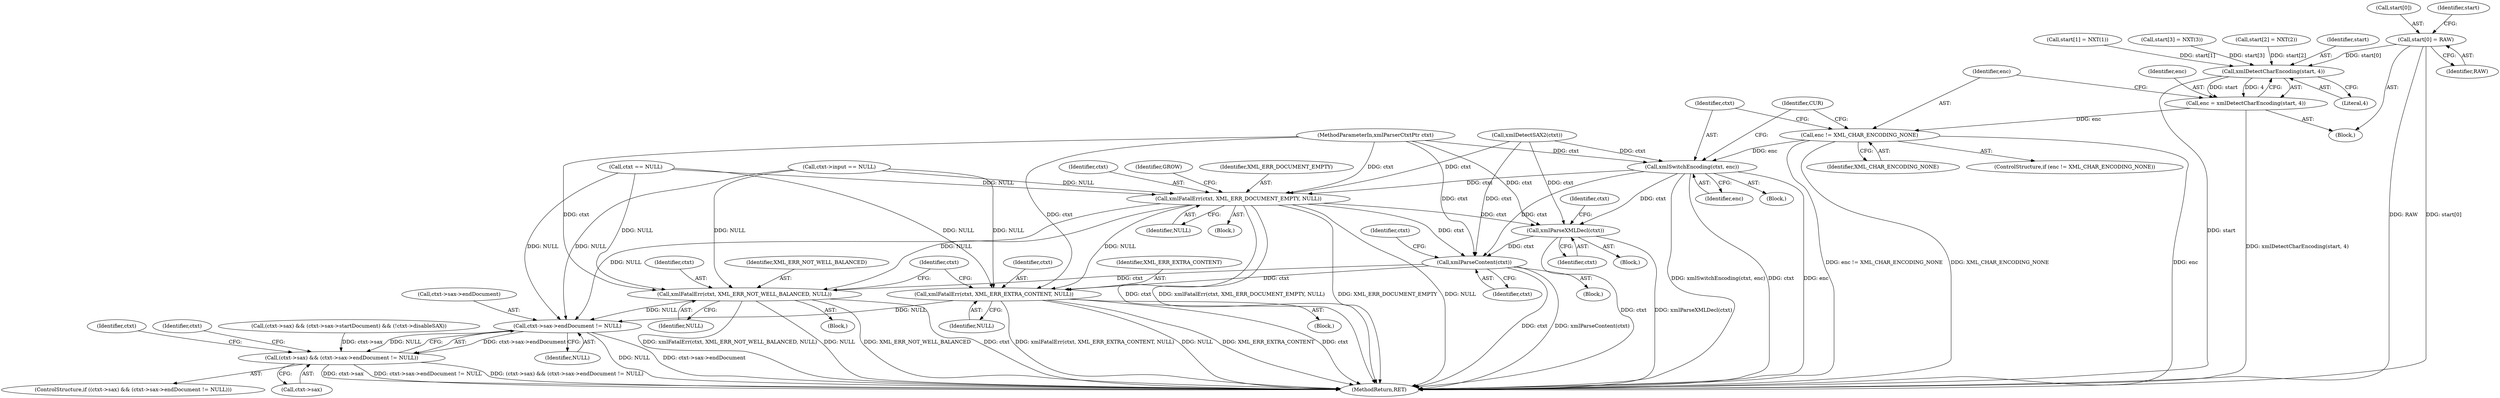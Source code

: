digraph "0_Chrome_d0947db40187f4708c58e64cbd6013faf9eddeed_21@array" {
"1000160" [label="(Call,start[0] = RAW)"];
"1000185" [label="(Call,xmlDetectCharEncoding(start, 4))"];
"1000183" [label="(Call,enc = xmlDetectCharEncoding(start, 4))"];
"1000189" [label="(Call,enc != XML_CHAR_ENCODING_NONE)"];
"1000193" [label="(Call,xmlSwitchEncoding(ctxt, enc))"];
"1000201" [label="(Call,xmlFatalErr(ctxt, XML_ERR_DOCUMENT_EMPTY, NULL))"];
"1000219" [label="(Call,xmlParseXMLDecl(ctxt))"];
"1000288" [label="(Call,xmlParseContent(ctxt))"];
"1000309" [label="(Call,xmlFatalErr(ctxt, XML_ERR_NOT_WELL_BALANCED, NULL))"];
"1000328" [label="(Call,ctxt->sax->endDocument != NULL)"];
"1000324" [label="(Call,(ctxt->sax) && (ctxt->sax->endDocument != NULL))"];
"1000319" [label="(Call,xmlFatalErr(ctxt, XML_ERR_EXTRA_CONTENT, NULL))"];
"1000204" [label="(Identifier,NULL)"];
"1000161" [label="(Call,start[0])"];
"1000164" [label="(Identifier,RAW)"];
"1000311" [label="(Identifier,XML_ERR_NOT_WELL_BALANCED)"];
"1000165" [label="(Call,start[1] = NXT(1))"];
"1000160" [label="(Call,start[0] = RAW)"];
"1000159" [label="(Block,)"];
"1000191" [label="(Identifier,XML_CHAR_ENCODING_NONE)"];
"1000183" [label="(Call,enc = xmlDetectCharEncoding(start, 4))"];
"1000203" [label="(Identifier,XML_ERR_DOCUMENT_EMPTY)"];
"1000195" [label="(Identifier,enc)"];
"1000201" [label="(Call,xmlFatalErr(ctxt, XML_ERR_DOCUMENT_EMPTY, NULL))"];
"1000202" [label="(Identifier,ctxt)"];
"1000193" [label="(Call,xmlSwitchEncoding(ctxt, enc))"];
"1000328" [label="(Call,ctxt->sax->endDocument != NULL)"];
"1000342" [label="(Identifier,ctxt)"];
"1000219" [label="(Call,xmlParseXMLDecl(ctxt))"];
"1000194" [label="(Identifier,ctxt)"];
"1000218" [label="(Block,)"];
"1000289" [label="(Identifier,ctxt)"];
"1000198" [label="(Identifier,CUR)"];
"1000177" [label="(Call,start[3] = NXT(3))"];
"1000323" [label="(ControlStructure,if ((ctxt->sax) && (ctxt->sax->endDocument != NULL)))"];
"1000337" [label="(Identifier,ctxt)"];
"1000114" [label="(Call,ctxt == NULL)"];
"1000220" [label="(Identifier,ctxt)"];
"1000224" [label="(Identifier,ctxt)"];
"1000293" [label="(Identifier,ctxt)"];
"1000310" [label="(Identifier,ctxt)"];
"1000334" [label="(Identifier,NULL)"];
"1000200" [label="(Block,)"];
"1000189" [label="(Call,enc != XML_CHAR_ENCODING_NONE)"];
"1000312" [label="(Identifier,NULL)"];
"1000190" [label="(Identifier,enc)"];
"1000205" [label="(Identifier,GROW)"];
"1000241" [label="(Call,(ctxt->sax) && (ctxt->sax->startDocument) && (!ctxt->disableSAX))"];
"1000319" [label="(Call,xmlFatalErr(ctxt, XML_ERR_EXTRA_CONTENT, NULL))"];
"1000167" [label="(Identifier,start)"];
"1000188" [label="(ControlStructure,if (enc != XML_CHAR_ENCODING_NONE))"];
"1000109" [label="(Block,)"];
"1000187" [label="(Literal,4)"];
"1000126" [label="(Call,xmlDetectSAX2(ctxt))"];
"1000308" [label="(Block,)"];
"1000192" [label="(Block,)"];
"1000309" [label="(Call,xmlFatalErr(ctxt, XML_ERR_NOT_WELL_BALANCED, NULL))"];
"1000184" [label="(Identifier,enc)"];
"1000185" [label="(Call,xmlDetectCharEncoding(start, 4))"];
"1000288" [label="(Call,xmlParseContent(ctxt))"];
"1000117" [label="(Call,ctxt->input == NULL)"];
"1000324" [label="(Call,(ctxt->sax) && (ctxt->sax->endDocument != NULL))"];
"1000325" [label="(Call,ctxt->sax)"];
"1000318" [label="(Block,)"];
"1000108" [label="(MethodParameterIn,xmlParserCtxtPtr ctxt)"];
"1000320" [label="(Identifier,ctxt)"];
"1000321" [label="(Identifier,XML_ERR_EXTRA_CONTENT)"];
"1000329" [label="(Call,ctxt->sax->endDocument)"];
"1000349" [label="(MethodReturn,RET)"];
"1000171" [label="(Call,start[2] = NXT(2))"];
"1000322" [label="(Identifier,NULL)"];
"1000186" [label="(Identifier,start)"];
"1000326" [label="(Identifier,ctxt)"];
"1000160" -> "1000159"  [label="AST: "];
"1000160" -> "1000164"  [label="CFG: "];
"1000161" -> "1000160"  [label="AST: "];
"1000164" -> "1000160"  [label="AST: "];
"1000167" -> "1000160"  [label="CFG: "];
"1000160" -> "1000349"  [label="DDG: RAW"];
"1000160" -> "1000349"  [label="DDG: start[0]"];
"1000160" -> "1000185"  [label="DDG: start[0]"];
"1000185" -> "1000183"  [label="AST: "];
"1000185" -> "1000187"  [label="CFG: "];
"1000186" -> "1000185"  [label="AST: "];
"1000187" -> "1000185"  [label="AST: "];
"1000183" -> "1000185"  [label="CFG: "];
"1000185" -> "1000349"  [label="DDG: start"];
"1000185" -> "1000183"  [label="DDG: start"];
"1000185" -> "1000183"  [label="DDG: 4"];
"1000177" -> "1000185"  [label="DDG: start[3]"];
"1000171" -> "1000185"  [label="DDG: start[2]"];
"1000165" -> "1000185"  [label="DDG: start[1]"];
"1000183" -> "1000159"  [label="AST: "];
"1000184" -> "1000183"  [label="AST: "];
"1000190" -> "1000183"  [label="CFG: "];
"1000183" -> "1000349"  [label="DDG: xmlDetectCharEncoding(start, 4)"];
"1000183" -> "1000189"  [label="DDG: enc"];
"1000189" -> "1000188"  [label="AST: "];
"1000189" -> "1000191"  [label="CFG: "];
"1000190" -> "1000189"  [label="AST: "];
"1000191" -> "1000189"  [label="AST: "];
"1000194" -> "1000189"  [label="CFG: "];
"1000198" -> "1000189"  [label="CFG: "];
"1000189" -> "1000349"  [label="DDG: enc"];
"1000189" -> "1000349"  [label="DDG: enc != XML_CHAR_ENCODING_NONE"];
"1000189" -> "1000349"  [label="DDG: XML_CHAR_ENCODING_NONE"];
"1000189" -> "1000193"  [label="DDG: enc"];
"1000193" -> "1000192"  [label="AST: "];
"1000193" -> "1000195"  [label="CFG: "];
"1000194" -> "1000193"  [label="AST: "];
"1000195" -> "1000193"  [label="AST: "];
"1000198" -> "1000193"  [label="CFG: "];
"1000193" -> "1000349"  [label="DDG: ctxt"];
"1000193" -> "1000349"  [label="DDG: enc"];
"1000193" -> "1000349"  [label="DDG: xmlSwitchEncoding(ctxt, enc)"];
"1000126" -> "1000193"  [label="DDG: ctxt"];
"1000108" -> "1000193"  [label="DDG: ctxt"];
"1000193" -> "1000201"  [label="DDG: ctxt"];
"1000193" -> "1000219"  [label="DDG: ctxt"];
"1000193" -> "1000288"  [label="DDG: ctxt"];
"1000201" -> "1000200"  [label="AST: "];
"1000201" -> "1000204"  [label="CFG: "];
"1000202" -> "1000201"  [label="AST: "];
"1000203" -> "1000201"  [label="AST: "];
"1000204" -> "1000201"  [label="AST: "];
"1000205" -> "1000201"  [label="CFG: "];
"1000201" -> "1000349"  [label="DDG: xmlFatalErr(ctxt, XML_ERR_DOCUMENT_EMPTY, NULL)"];
"1000201" -> "1000349"  [label="DDG: XML_ERR_DOCUMENT_EMPTY"];
"1000201" -> "1000349"  [label="DDG: NULL"];
"1000201" -> "1000349"  [label="DDG: ctxt"];
"1000126" -> "1000201"  [label="DDG: ctxt"];
"1000108" -> "1000201"  [label="DDG: ctxt"];
"1000117" -> "1000201"  [label="DDG: NULL"];
"1000114" -> "1000201"  [label="DDG: NULL"];
"1000201" -> "1000219"  [label="DDG: ctxt"];
"1000201" -> "1000288"  [label="DDG: ctxt"];
"1000201" -> "1000309"  [label="DDG: NULL"];
"1000201" -> "1000319"  [label="DDG: NULL"];
"1000201" -> "1000328"  [label="DDG: NULL"];
"1000219" -> "1000218"  [label="AST: "];
"1000219" -> "1000220"  [label="CFG: "];
"1000220" -> "1000219"  [label="AST: "];
"1000224" -> "1000219"  [label="CFG: "];
"1000219" -> "1000349"  [label="DDG: xmlParseXMLDecl(ctxt)"];
"1000219" -> "1000349"  [label="DDG: ctxt"];
"1000126" -> "1000219"  [label="DDG: ctxt"];
"1000108" -> "1000219"  [label="DDG: ctxt"];
"1000219" -> "1000288"  [label="DDG: ctxt"];
"1000288" -> "1000109"  [label="AST: "];
"1000288" -> "1000289"  [label="CFG: "];
"1000289" -> "1000288"  [label="AST: "];
"1000293" -> "1000288"  [label="CFG: "];
"1000288" -> "1000349"  [label="DDG: ctxt"];
"1000288" -> "1000349"  [label="DDG: xmlParseContent(ctxt)"];
"1000126" -> "1000288"  [label="DDG: ctxt"];
"1000108" -> "1000288"  [label="DDG: ctxt"];
"1000288" -> "1000309"  [label="DDG: ctxt"];
"1000288" -> "1000319"  [label="DDG: ctxt"];
"1000309" -> "1000308"  [label="AST: "];
"1000309" -> "1000312"  [label="CFG: "];
"1000310" -> "1000309"  [label="AST: "];
"1000311" -> "1000309"  [label="AST: "];
"1000312" -> "1000309"  [label="AST: "];
"1000326" -> "1000309"  [label="CFG: "];
"1000309" -> "1000349"  [label="DDG: ctxt"];
"1000309" -> "1000349"  [label="DDG: xmlFatalErr(ctxt, XML_ERR_NOT_WELL_BALANCED, NULL)"];
"1000309" -> "1000349"  [label="DDG: NULL"];
"1000309" -> "1000349"  [label="DDG: XML_ERR_NOT_WELL_BALANCED"];
"1000108" -> "1000309"  [label="DDG: ctxt"];
"1000117" -> "1000309"  [label="DDG: NULL"];
"1000114" -> "1000309"  [label="DDG: NULL"];
"1000309" -> "1000328"  [label="DDG: NULL"];
"1000328" -> "1000324"  [label="AST: "];
"1000328" -> "1000334"  [label="CFG: "];
"1000329" -> "1000328"  [label="AST: "];
"1000334" -> "1000328"  [label="AST: "];
"1000324" -> "1000328"  [label="CFG: "];
"1000328" -> "1000349"  [label="DDG: NULL"];
"1000328" -> "1000349"  [label="DDG: ctxt->sax->endDocument"];
"1000328" -> "1000324"  [label="DDG: ctxt->sax->endDocument"];
"1000328" -> "1000324"  [label="DDG: NULL"];
"1000117" -> "1000328"  [label="DDG: NULL"];
"1000319" -> "1000328"  [label="DDG: NULL"];
"1000114" -> "1000328"  [label="DDG: NULL"];
"1000324" -> "1000323"  [label="AST: "];
"1000324" -> "1000325"  [label="CFG: "];
"1000325" -> "1000324"  [label="AST: "];
"1000337" -> "1000324"  [label="CFG: "];
"1000342" -> "1000324"  [label="CFG: "];
"1000324" -> "1000349"  [label="DDG: ctxt->sax->endDocument != NULL"];
"1000324" -> "1000349"  [label="DDG: (ctxt->sax) && (ctxt->sax->endDocument != NULL)"];
"1000324" -> "1000349"  [label="DDG: ctxt->sax"];
"1000241" -> "1000324"  [label="DDG: ctxt->sax"];
"1000319" -> "1000318"  [label="AST: "];
"1000319" -> "1000322"  [label="CFG: "];
"1000320" -> "1000319"  [label="AST: "];
"1000321" -> "1000319"  [label="AST: "];
"1000322" -> "1000319"  [label="AST: "];
"1000326" -> "1000319"  [label="CFG: "];
"1000319" -> "1000349"  [label="DDG: xmlFatalErr(ctxt, XML_ERR_EXTRA_CONTENT, NULL)"];
"1000319" -> "1000349"  [label="DDG: NULL"];
"1000319" -> "1000349"  [label="DDG: XML_ERR_EXTRA_CONTENT"];
"1000319" -> "1000349"  [label="DDG: ctxt"];
"1000108" -> "1000319"  [label="DDG: ctxt"];
"1000117" -> "1000319"  [label="DDG: NULL"];
"1000114" -> "1000319"  [label="DDG: NULL"];
}
